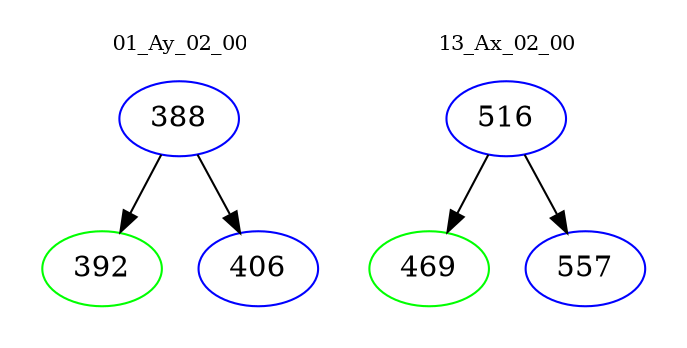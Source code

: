 digraph{
subgraph cluster_0 {
color = white
label = "01_Ay_02_00";
fontsize=10;
T0_388 [label="388", color="blue"]
T0_388 -> T0_392 [color="black"]
T0_392 [label="392", color="green"]
T0_388 -> T0_406 [color="black"]
T0_406 [label="406", color="blue"]
}
subgraph cluster_1 {
color = white
label = "13_Ax_02_00";
fontsize=10;
T1_516 [label="516", color="blue"]
T1_516 -> T1_469 [color="black"]
T1_469 [label="469", color="green"]
T1_516 -> T1_557 [color="black"]
T1_557 [label="557", color="blue"]
}
}
